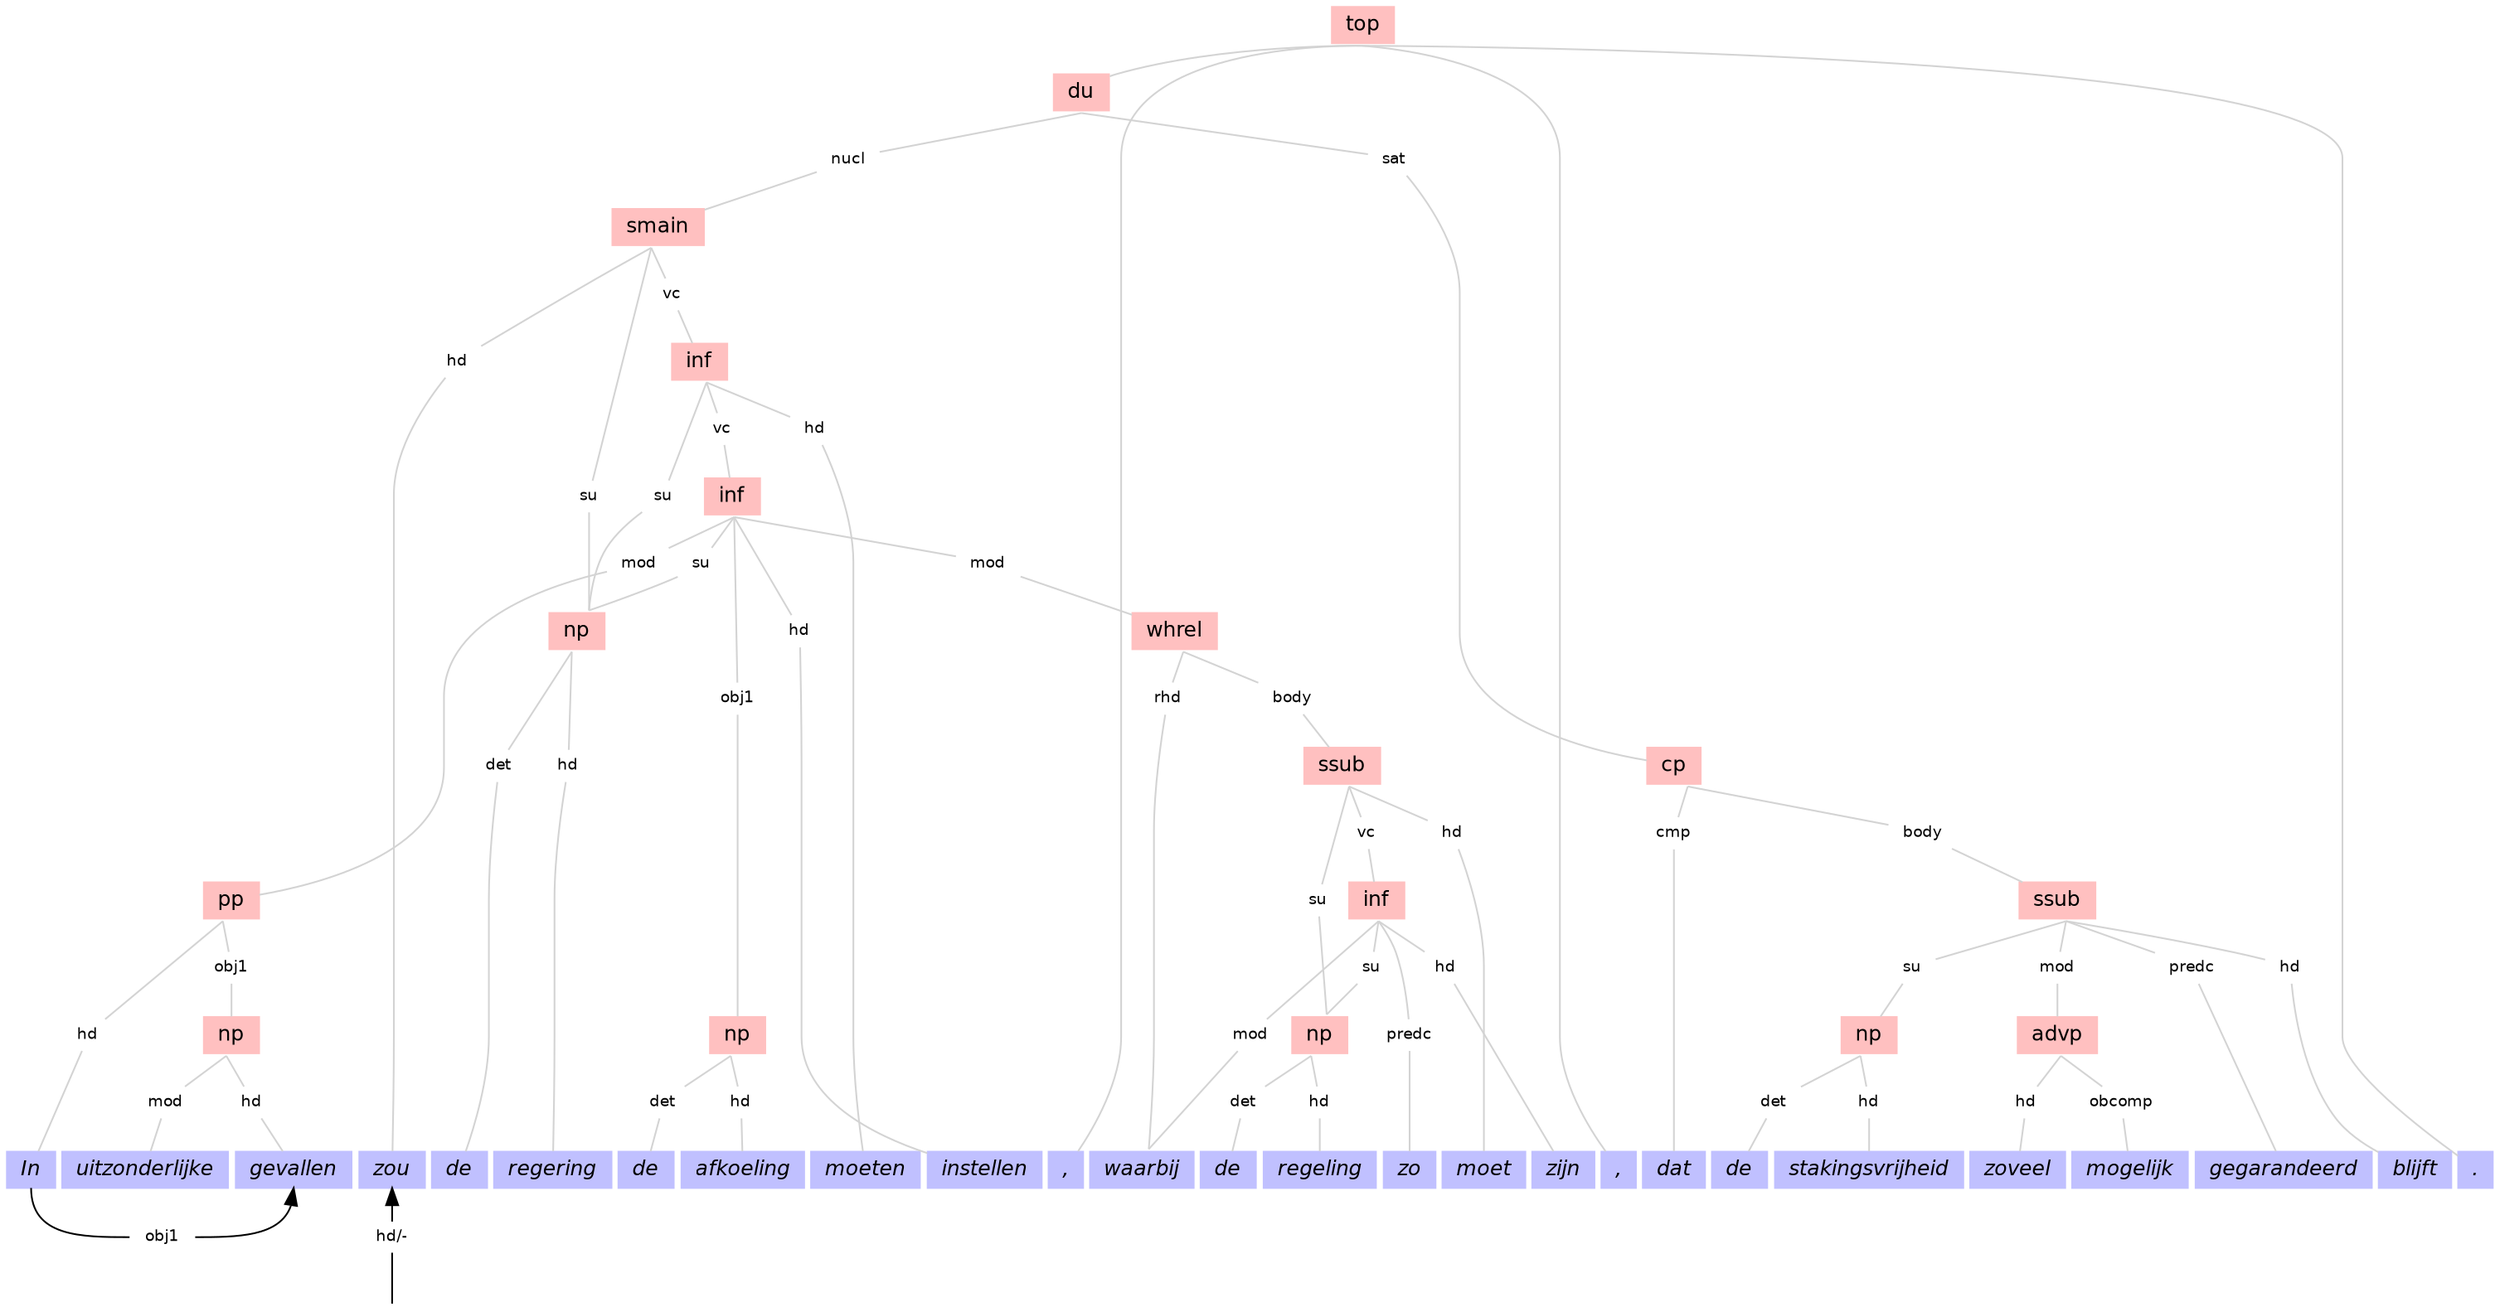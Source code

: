 strict graph gr {

    ranksep=".25 equally"
    nodesep=.05
    // ordering=out

    node [shape=box, height=0, width=0, fontsize=12, fontname="Helvetica", color="#ffc0c0", style=filled];

    n0 [label="top"];
    n3 [label="du"];
    n4 [label="smain"];
    n6 [label="np"];
    n9 [label="inf"];
    n12 [label="inf"];
    n13 [label="pp"];
    n15 [label="np"];
    n19 [label="np"];
    n23 [label="whrel"];
    n25 [label="ssub"];
    n26 [label="np"];
    n30 [label="inf"];
    n35 [label="cp"];
    n37 [label="ssub"];
    n38 [label="np"];
    n41 [label="advp"];

    node [fontname="Helvetica-Oblique", shape=box, color="#c0c0ff", style=filled];

    t1 [label=","];
    t2 [label=","];
    t5 [label="zou"];
    t7 [label="de"];
    t8 [label="regering"];
    t11 [label="moeten"];
    t14 [label="In"];
    t16 [label="uitzonderlijke"];
    t17 [label="gevallen"];
    t20 [label="de"];
    t21 [label="afkoeling"];
    t22 [label="instellen"];
    t24 [label="waarbij"];
    t27 [label="de"];
    t28 [label="regeling"];
    t29 [label="moet"];
    t33 [label="zo"];
    t34 [label="zijn"];
    t36 [label="dat"];
    t39 [label="de"];
    t40 [label="stakingsvrijheid"];
    t42 [label="zoveel"];
    t43 [label="mogelijk"];
    t44 [label="gegarandeerd"];
    t45 [label="blijft"];
    t46 [label="."];

    node [fontname="Helvetica", shape=plaintext, color="#d3d3d3", style=solid, fontsize=9];

    n3n4   [label="nucl"];
    n3n35  [label="sat"];
    n4t5   [label="hd"];
    n4n6   [label="su"];
    n4n9   [label="vc"];
    n6t7   [label="det"];
    n6t8   [label="hd"];
    n9n6   [label="su"];
    n9t11  [label="hd"];
    n9n12  [label="vc"];
    n12n13 [label="mod"];
    n12n6  [label="su"];
    n12n19 [label="obj1"];
    n12t22 [label="hd"];
    n12n23 [label="mod"];
    n13t14 [label="hd"];
    n13n15 [label="obj1"];
    n15t16 [label="mod"];
    n15t17 [label="hd"];
    n19t20 [label="det"];
    n19t21 [label="hd"];
    n23t24 [label="rhd"];
    n23n25 [label="body"];
    n25n26 [label="su"];
    n25t29 [label="hd"];
    n25n30 [label="vc"];
    n26t27 [label="det"];
    n26t28 [label="hd"];
    n30t24 [label="mod"];
    n30n26 [label="su"];
    n30t33 [label="predc"];
    n30t34 [label="hd"];
    n35t36 [label="cmp"];
    n35n37 [label="body"];
    n37n38 [label="su"];
    n37n41 [label="mod"];
    n37t44 [label="predc"];
    n37t45 [label="hd"];
    n38t39 [label="det"];
    n38t40 [label="hd"];
    n41t42 [label="hd"];
    n41t43 [label="obcomp"];


    {rank=same; edge[style=invis];  t14 -- t16 -- t17 -- t5 -- t7 -- t8 -- t20 -- t21 -- t11 -- t22 -- t1 -- t24 -- t27 -- t28 -- t33 -- t29 -- t34 -- t2 -- t36 -- t39 -- t40 -- t42 -- t43 -- t44 -- t45 -- t46}

    edge [sametail=true, samehead=true, color="#d3d3d3"];

    n0 	-- t1;
    n0 	-- t2;
    n0 	-- n3;
    n0 	-- t46;
    n3 	-- n3n4	  --  n4;
    n3 	-- n3n35  -- n35;
    n4 	-- n4t5	  --  t5;
    n4 	-- n4n6	  --  n6;
    n4 	-- n4n9	  --  n9;
    n6 	-- n6t7	  --  t7;
    n6 	-- n6t8	  --  t8;
    n9 	-- n9n6	  --  n6;
    n9 	-- n9t11  -- t11;
    n9 	-- n9n12  -- n12;
    n12 -- n12n13 -- n13;
    n12 -- n12n6  --  n6;
    n12 -- n12n19 -- n19;
    n12 -- n12t22 -- t22;
    n12 -- n12n23 -- n23;
    n13 -- n13t14 -- t14;
    n13 -- n13n15 -- n15;
    n15 -- n15t16 -- t16;
    n15 -- n15t17 -- t17;
    n19 -- n19t20 -- t20;
    n19 -- n19t21 -- t21;
    n23 -- n23t24 -- t24;
    n23 -- n23n25 -- n25;
    n25 -- n25n26 -- n26;
    n25 -- n25t29 -- t29;
    n25 -- n25n30 -- n30;
    n26 -- n26t27 -- t27;
    n26 -- n26t28 -- t28;
    n30 -- n30t24 -- t24;
    n30 -- n30n26 -- n26;
    n30 -- n30t33 -- t33;
    n30 -- n30t34 -- t34;
    n35 -- n35t36 -- t36;
    n35 -- n35n37 -- n37;
    n37 -- n37n38 -- n38;
    n37 -- n37n41 -- n41;
    n37 -- n37t44 -- t44;
    n37 -- n37t45 -- t45;
    n38 -- n38t39 -- t39;
    n38 -- n38t40 -- t40;
    n41 -- n41t42 -- t42;
    n41 -- n41t43 -- t43;

    p1 [label="obj1"];
    p2 [label="hd/-"];
    p2b [label=""];
    
    edge [sametail=false, samehead=false, color="#000000"];

    t14 -- p1  [               headport="w", tailport="s", tailclip=true];
    p1 -- t17  [dir="forward", headport="s", tailport="e", headclip=true];
    t5 -- p2  [dir="back",              headport="n", tailport="s", headclip=true]
    p2  -- p2b [headport="n", tailport="s", headclip=true]
}
